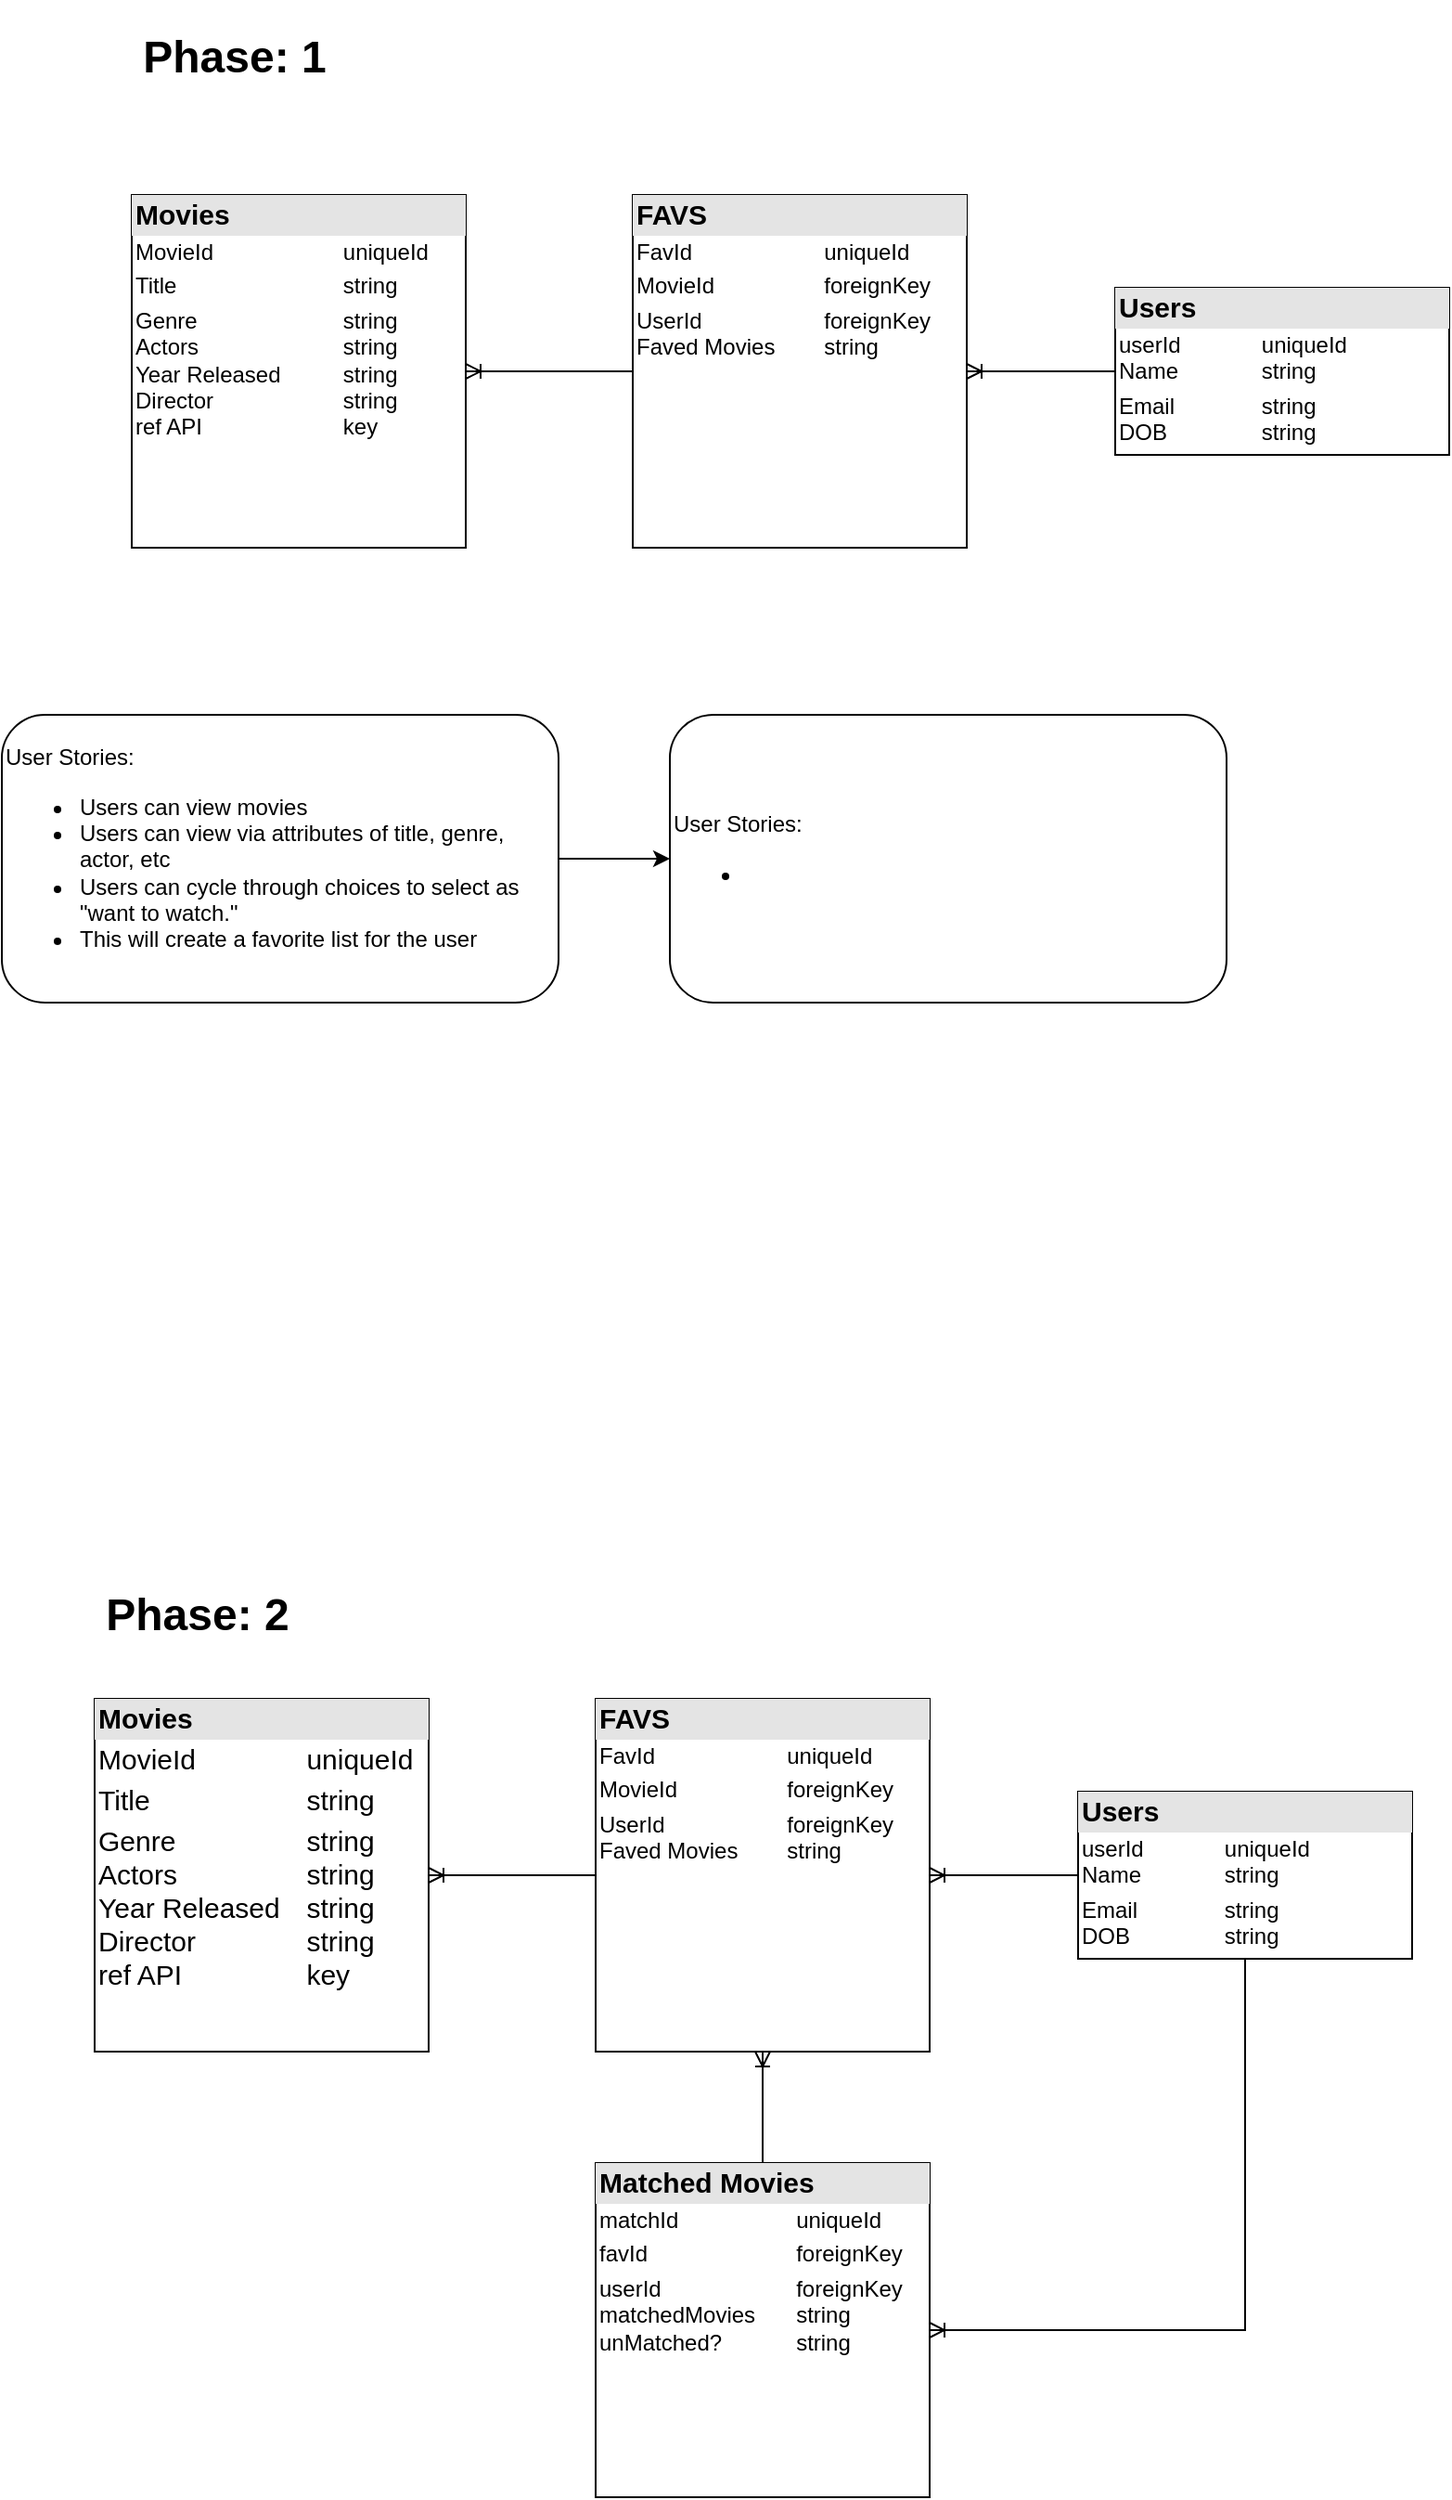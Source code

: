 <mxfile version="14.2.9" type="github">
  <diagram name="Page-1" id="9f46799a-70d6-7492-0946-bef42562c5a5">
    <mxGraphModel dx="1673" dy="1746" grid="1" gridSize="10" guides="1" tooltips="1" connect="1" arrows="1" fold="1" page="1" pageScale="1" pageWidth="1100" pageHeight="850" background="#ffffff" math="0" shadow="0">
      <root>
        <mxCell id="0" />
        <mxCell id="1" parent="0" />
        <mxCell id="qJOCWNJ0af0QhHKa3J0w-1" value="&lt;h1&gt;Phase: 1&lt;/h1&gt;" style="text;html=1;align=center;verticalAlign=middle;resizable=0;points=[];autosize=1;" vertex="1" parent="1">
          <mxGeometry x="150" y="-839" width="110" height="50" as="geometry" />
        </mxCell>
        <mxCell id="qJOCWNJ0af0QhHKa3J0w-27" value="&lt;h1&gt;Phase: 2&lt;/h1&gt;" style="text;html=1;align=center;verticalAlign=middle;resizable=0;points=[];autosize=1;" vertex="1" parent="1">
          <mxGeometry x="130" width="110" height="50" as="geometry" />
        </mxCell>
        <mxCell id="qJOCWNJ0af0QhHKa3J0w-62" value="&lt;div style=&quot;box-sizing: border-box ; width: 100% ; background: #e4e4e4 ; padding: 2px&quot;&gt;&lt;b&gt;&lt;font style=&quot;font-size: 15px&quot;&gt;Movies&lt;/font&gt;&lt;/b&gt;&lt;/div&gt;&lt;table style=&quot;width: 100% ; font-size: 1em&quot; cellpadding=&quot;2&quot; cellspacing=&quot;0&quot;&gt;&lt;tbody&gt;&lt;tr&gt;&lt;td&gt;MovieId&lt;/td&gt;&lt;td&gt;uniqueId&lt;/td&gt;&lt;/tr&gt;&lt;tr&gt;&lt;td&gt;Title&lt;/td&gt;&lt;td&gt;string&lt;/td&gt;&lt;/tr&gt;&lt;tr&gt;&lt;td&gt;Genre&lt;br&gt;Actors&lt;br&gt;Year Released&lt;br&gt;Director&lt;br&gt;ref API&lt;br&gt;&lt;br&gt;&lt;/td&gt;&lt;td&gt;string&lt;br&gt;string&lt;br&gt;string&lt;br&gt;string&lt;br&gt;key&lt;br&gt;&lt;br&gt;&lt;/td&gt;&lt;/tr&gt;&lt;/tbody&gt;&lt;/table&gt;" style="verticalAlign=top;align=left;overflow=fill;html=1;" vertex="1" parent="1">
          <mxGeometry x="150" y="-740" width="180" height="190" as="geometry" />
        </mxCell>
        <mxCell id="qJOCWNJ0af0QhHKa3J0w-66" style="edgeStyle=orthogonalEdgeStyle;rounded=0;orthogonalLoop=1;jettySize=auto;html=1;entryX=1;entryY=0.5;entryDx=0;entryDy=0;endArrow=ERoneToMany;endFill=0;" edge="1" parent="1" source="qJOCWNJ0af0QhHKa3J0w-63" target="qJOCWNJ0af0QhHKa3J0w-62">
          <mxGeometry relative="1" as="geometry" />
        </mxCell>
        <mxCell id="qJOCWNJ0af0QhHKa3J0w-63" value="&lt;div style=&quot;box-sizing: border-box ; width: 100% ; background: #e4e4e4 ; padding: 2px&quot;&gt;&lt;b&gt;&lt;font style=&quot;font-size: 15px&quot;&gt;FAVS&lt;/font&gt;&lt;/b&gt;&lt;/div&gt;&lt;table style=&quot;width: 100% ; font-size: 1em&quot; cellpadding=&quot;2&quot; cellspacing=&quot;0&quot;&gt;&lt;tbody&gt;&lt;tr&gt;&lt;td&gt;FavId&lt;/td&gt;&lt;td&gt;uniqueId&lt;/td&gt;&lt;/tr&gt;&lt;tr&gt;&lt;td&gt;MovieId&lt;/td&gt;&lt;td&gt;foreignKey&lt;/td&gt;&lt;/tr&gt;&lt;tr&gt;&lt;td&gt;UserId&lt;br&gt;Faved Movies&lt;/td&gt;&lt;td&gt;foreignKey&lt;br&gt;string&lt;/td&gt;&lt;/tr&gt;&lt;/tbody&gt;&lt;/table&gt;" style="verticalAlign=top;align=left;overflow=fill;html=1;" vertex="1" parent="1">
          <mxGeometry x="420" y="-740" width="180" height="190" as="geometry" />
        </mxCell>
        <mxCell id="qJOCWNJ0af0QhHKa3J0w-67" style="edgeStyle=orthogonalEdgeStyle;rounded=0;orthogonalLoop=1;jettySize=auto;html=1;entryX=1;entryY=0.5;entryDx=0;entryDy=0;endArrow=ERoneToMany;endFill=0;" edge="1" parent="1" source="qJOCWNJ0af0QhHKa3J0w-64" target="qJOCWNJ0af0QhHKa3J0w-63">
          <mxGeometry relative="1" as="geometry" />
        </mxCell>
        <mxCell id="qJOCWNJ0af0QhHKa3J0w-64" value="&lt;div style=&quot;box-sizing: border-box ; width: 100% ; background: #e4e4e4 ; padding: 2px&quot;&gt;&lt;b&gt;&lt;font style=&quot;font-size: 15px&quot;&gt;Users&lt;/font&gt;&lt;/b&gt;&lt;/div&gt;&lt;table style=&quot;width: 100% ; font-size: 1em&quot; cellpadding=&quot;2&quot; cellspacing=&quot;0&quot;&gt;&lt;tbody&gt;&lt;tr&gt;&lt;td&gt;userId&lt;br&gt;Name&lt;/td&gt;&lt;td&gt;uniqueId&lt;br&gt;string&lt;/td&gt;&lt;/tr&gt;&lt;tr&gt;&lt;td&gt;Email&lt;br&gt;DOB&lt;br&gt;&lt;br&gt;&lt;/td&gt;&lt;td&gt;string&lt;br&gt;string&lt;br&gt;&lt;br&gt;&lt;/td&gt;&lt;/tr&gt;&lt;tr&gt;&lt;td&gt;&lt;/td&gt;&lt;td&gt;&lt;br&gt;&lt;/td&gt;&lt;/tr&gt;&lt;/tbody&gt;&lt;/table&gt;" style="verticalAlign=top;align=left;overflow=fill;html=1;" vertex="1" parent="1">
          <mxGeometry x="680" y="-690" width="180" height="90" as="geometry" />
        </mxCell>
        <mxCell id="qJOCWNJ0af0QhHKa3J0w-74" value="&lt;div style=&quot;box-sizing: border-box ; width: 100% ; background: rgb(228 , 228 , 228) ; padding: 2px ; font-size: 15px&quot;&gt;&lt;b&gt;&lt;font style=&quot;font-size: 15px&quot;&gt;Movies&lt;/font&gt;&lt;/b&gt;&lt;/div&gt;&lt;table style=&quot;width: 100% ; font-size: 15px&quot; cellpadding=&quot;2&quot; cellspacing=&quot;0&quot;&gt;&lt;tbody&gt;&lt;tr&gt;&lt;td&gt;MovieId&lt;/td&gt;&lt;td&gt;uniqueId&lt;/td&gt;&lt;/tr&gt;&lt;tr&gt;&lt;td&gt;Title&lt;/td&gt;&lt;td&gt;string&lt;/td&gt;&lt;/tr&gt;&lt;tr&gt;&lt;td&gt;Genre&lt;br&gt;Actors&lt;br&gt;Year Released&lt;br&gt;Director&lt;br&gt;ref API&lt;br&gt;&lt;br&gt;&lt;/td&gt;&lt;td&gt;string&lt;br&gt;string&lt;br&gt;string&lt;br&gt;string&lt;br&gt;key&lt;br&gt;&lt;br&gt;&lt;/td&gt;&lt;/tr&gt;&lt;/tbody&gt;&lt;/table&gt;" style="verticalAlign=top;align=left;overflow=fill;html=1;" vertex="1" parent="1">
          <mxGeometry x="130" y="70" width="180" height="190" as="geometry" />
        </mxCell>
        <mxCell id="qJOCWNJ0af0QhHKa3J0w-75" style="edgeStyle=orthogonalEdgeStyle;rounded=0;orthogonalLoop=1;jettySize=auto;html=1;entryX=1;entryY=0.5;entryDx=0;entryDy=0;endArrow=ERoneToMany;endFill=0;" edge="1" source="qJOCWNJ0af0QhHKa3J0w-76" target="qJOCWNJ0af0QhHKa3J0w-74" parent="1">
          <mxGeometry relative="1" as="geometry" />
        </mxCell>
        <mxCell id="qJOCWNJ0af0QhHKa3J0w-76" value="&lt;div style=&quot;box-sizing: border-box ; width: 100% ; background: #e4e4e4 ; padding: 2px&quot;&gt;&lt;b&gt;&lt;font style=&quot;font-size: 15px&quot;&gt;FAVS&lt;/font&gt;&lt;/b&gt;&lt;/div&gt;&lt;table style=&quot;width: 100% ; font-size: 1em&quot; cellpadding=&quot;2&quot; cellspacing=&quot;0&quot;&gt;&lt;tbody&gt;&lt;tr&gt;&lt;td&gt;FavId&lt;/td&gt;&lt;td&gt;uniqueId&lt;/td&gt;&lt;/tr&gt;&lt;tr&gt;&lt;td&gt;MovieId&lt;/td&gt;&lt;td&gt;foreignKey&lt;/td&gt;&lt;/tr&gt;&lt;tr&gt;&lt;td&gt;UserId&lt;br&gt;Faved Movies&lt;/td&gt;&lt;td&gt;foreignKey&lt;br&gt;string&lt;/td&gt;&lt;/tr&gt;&lt;/tbody&gt;&lt;/table&gt;" style="verticalAlign=top;align=left;overflow=fill;html=1;" vertex="1" parent="1">
          <mxGeometry x="400" y="70" width="180" height="190" as="geometry" />
        </mxCell>
        <mxCell id="qJOCWNJ0af0QhHKa3J0w-77" style="edgeStyle=orthogonalEdgeStyle;rounded=0;orthogonalLoop=1;jettySize=auto;html=1;entryX=1;entryY=0.5;entryDx=0;entryDy=0;endArrow=ERoneToMany;endFill=0;" edge="1" source="qJOCWNJ0af0QhHKa3J0w-79" target="qJOCWNJ0af0QhHKa3J0w-76" parent="1">
          <mxGeometry relative="1" as="geometry" />
        </mxCell>
        <mxCell id="qJOCWNJ0af0QhHKa3J0w-78" style="edgeStyle=orthogonalEdgeStyle;rounded=0;orthogonalLoop=1;jettySize=auto;html=1;entryX=1;entryY=0.5;entryDx=0;entryDy=0;endArrow=ERoneToMany;endFill=0;exitX=0.5;exitY=1;exitDx=0;exitDy=0;" edge="1" source="qJOCWNJ0af0QhHKa3J0w-79" target="qJOCWNJ0af0QhHKa3J0w-81" parent="1">
          <mxGeometry relative="1" as="geometry" />
        </mxCell>
        <mxCell id="qJOCWNJ0af0QhHKa3J0w-79" value="&lt;div style=&quot;box-sizing: border-box ; width: 100% ; background: #e4e4e4 ; padding: 2px&quot;&gt;&lt;b&gt;&lt;font style=&quot;font-size: 15px&quot;&gt;Users&lt;/font&gt;&lt;/b&gt;&lt;/div&gt;&lt;table style=&quot;width: 100% ; font-size: 1em&quot; cellpadding=&quot;2&quot; cellspacing=&quot;0&quot;&gt;&lt;tbody&gt;&lt;tr&gt;&lt;td&gt;userId&lt;br&gt;Name&lt;/td&gt;&lt;td&gt;uniqueId&lt;br&gt;string&lt;/td&gt;&lt;/tr&gt;&lt;tr&gt;&lt;td&gt;Email&lt;br&gt;DOB&lt;br&gt;&lt;br&gt;&lt;/td&gt;&lt;td&gt;string&lt;br&gt;string&lt;br&gt;&lt;br&gt;&lt;/td&gt;&lt;/tr&gt;&lt;tr&gt;&lt;td&gt;&lt;/td&gt;&lt;td&gt;&lt;br&gt;&lt;/td&gt;&lt;/tr&gt;&lt;/tbody&gt;&lt;/table&gt;" style="verticalAlign=top;align=left;overflow=fill;html=1;" vertex="1" parent="1">
          <mxGeometry x="660" y="120" width="180" height="90" as="geometry" />
        </mxCell>
        <mxCell id="qJOCWNJ0af0QhHKa3J0w-80" style="edgeStyle=orthogonalEdgeStyle;rounded=0;orthogonalLoop=1;jettySize=auto;html=1;entryX=0.5;entryY=1;entryDx=0;entryDy=0;endArrow=ERoneToMany;endFill=0;" edge="1" source="qJOCWNJ0af0QhHKa3J0w-81" target="qJOCWNJ0af0QhHKa3J0w-76" parent="1">
          <mxGeometry relative="1" as="geometry" />
        </mxCell>
        <mxCell id="qJOCWNJ0af0QhHKa3J0w-81" value="&lt;div style=&quot;box-sizing: border-box ; width: 100% ; background: #e4e4e4 ; padding: 2px&quot;&gt;&lt;b&gt;&lt;font style=&quot;font-size: 15px&quot;&gt;Matched Movies&lt;/font&gt;&lt;/b&gt;&lt;/div&gt;&lt;table style=&quot;width: 100% ; font-size: 1em&quot; cellpadding=&quot;2&quot; cellspacing=&quot;0&quot;&gt;&lt;tbody&gt;&lt;tr&gt;&lt;td&gt;matchId&lt;/td&gt;&lt;td&gt;uniqueId&lt;/td&gt;&lt;/tr&gt;&lt;tr&gt;&lt;td&gt;favId&lt;/td&gt;&lt;td&gt;foreignKey&lt;/td&gt;&lt;/tr&gt;&lt;tr&gt;&lt;td&gt;userId&lt;br&gt;matchedMovies&lt;br&gt;unMatched?&lt;br&gt;&lt;br&gt;&lt;/td&gt;&lt;td&gt;foreignKey&lt;br&gt;string&lt;br&gt;string&lt;br&gt;&lt;br&gt;&lt;/td&gt;&lt;/tr&gt;&lt;/tbody&gt;&lt;/table&gt;" style="verticalAlign=top;align=left;overflow=fill;html=1;" vertex="1" parent="1">
          <mxGeometry x="400" y="320" width="180" height="180" as="geometry" />
        </mxCell>
        <mxCell id="qJOCWNJ0af0QhHKa3J0w-85" style="edgeStyle=orthogonalEdgeStyle;rounded=0;orthogonalLoop=1;jettySize=auto;html=1;entryX=0;entryY=0.5;entryDx=0;entryDy=0;endArrow=classic;endFill=1;" edge="1" parent="1" source="qJOCWNJ0af0QhHKa3J0w-83" target="qJOCWNJ0af0QhHKa3J0w-84">
          <mxGeometry relative="1" as="geometry" />
        </mxCell>
        <mxCell id="qJOCWNJ0af0QhHKa3J0w-83" value="User Stories:&lt;br&gt;&lt;ul&gt;&lt;li&gt;Users can view movies&lt;/li&gt;&lt;li&gt;Users can view via attributes of title, genre, actor, etc&lt;/li&gt;&lt;li&gt;Users can cycle through choices to select as &quot;want to watch.&quot;&lt;/li&gt;&lt;li&gt;This will create a favorite list for the user&lt;/li&gt;&lt;/ul&gt;" style="rounded=1;whiteSpace=wrap;html=1;align=left;" vertex="1" parent="1">
          <mxGeometry x="80" y="-460" width="300" height="155" as="geometry" />
        </mxCell>
        <mxCell id="qJOCWNJ0af0QhHKa3J0w-84" value="User Stories:&lt;br&gt;&lt;ul&gt;&lt;li&gt;&lt;br&gt;&lt;/li&gt;&lt;/ul&gt;" style="rounded=1;whiteSpace=wrap;html=1;align=left;" vertex="1" parent="1">
          <mxGeometry x="440" y="-460" width="300" height="155" as="geometry" />
        </mxCell>
      </root>
    </mxGraphModel>
  </diagram>
</mxfile>
